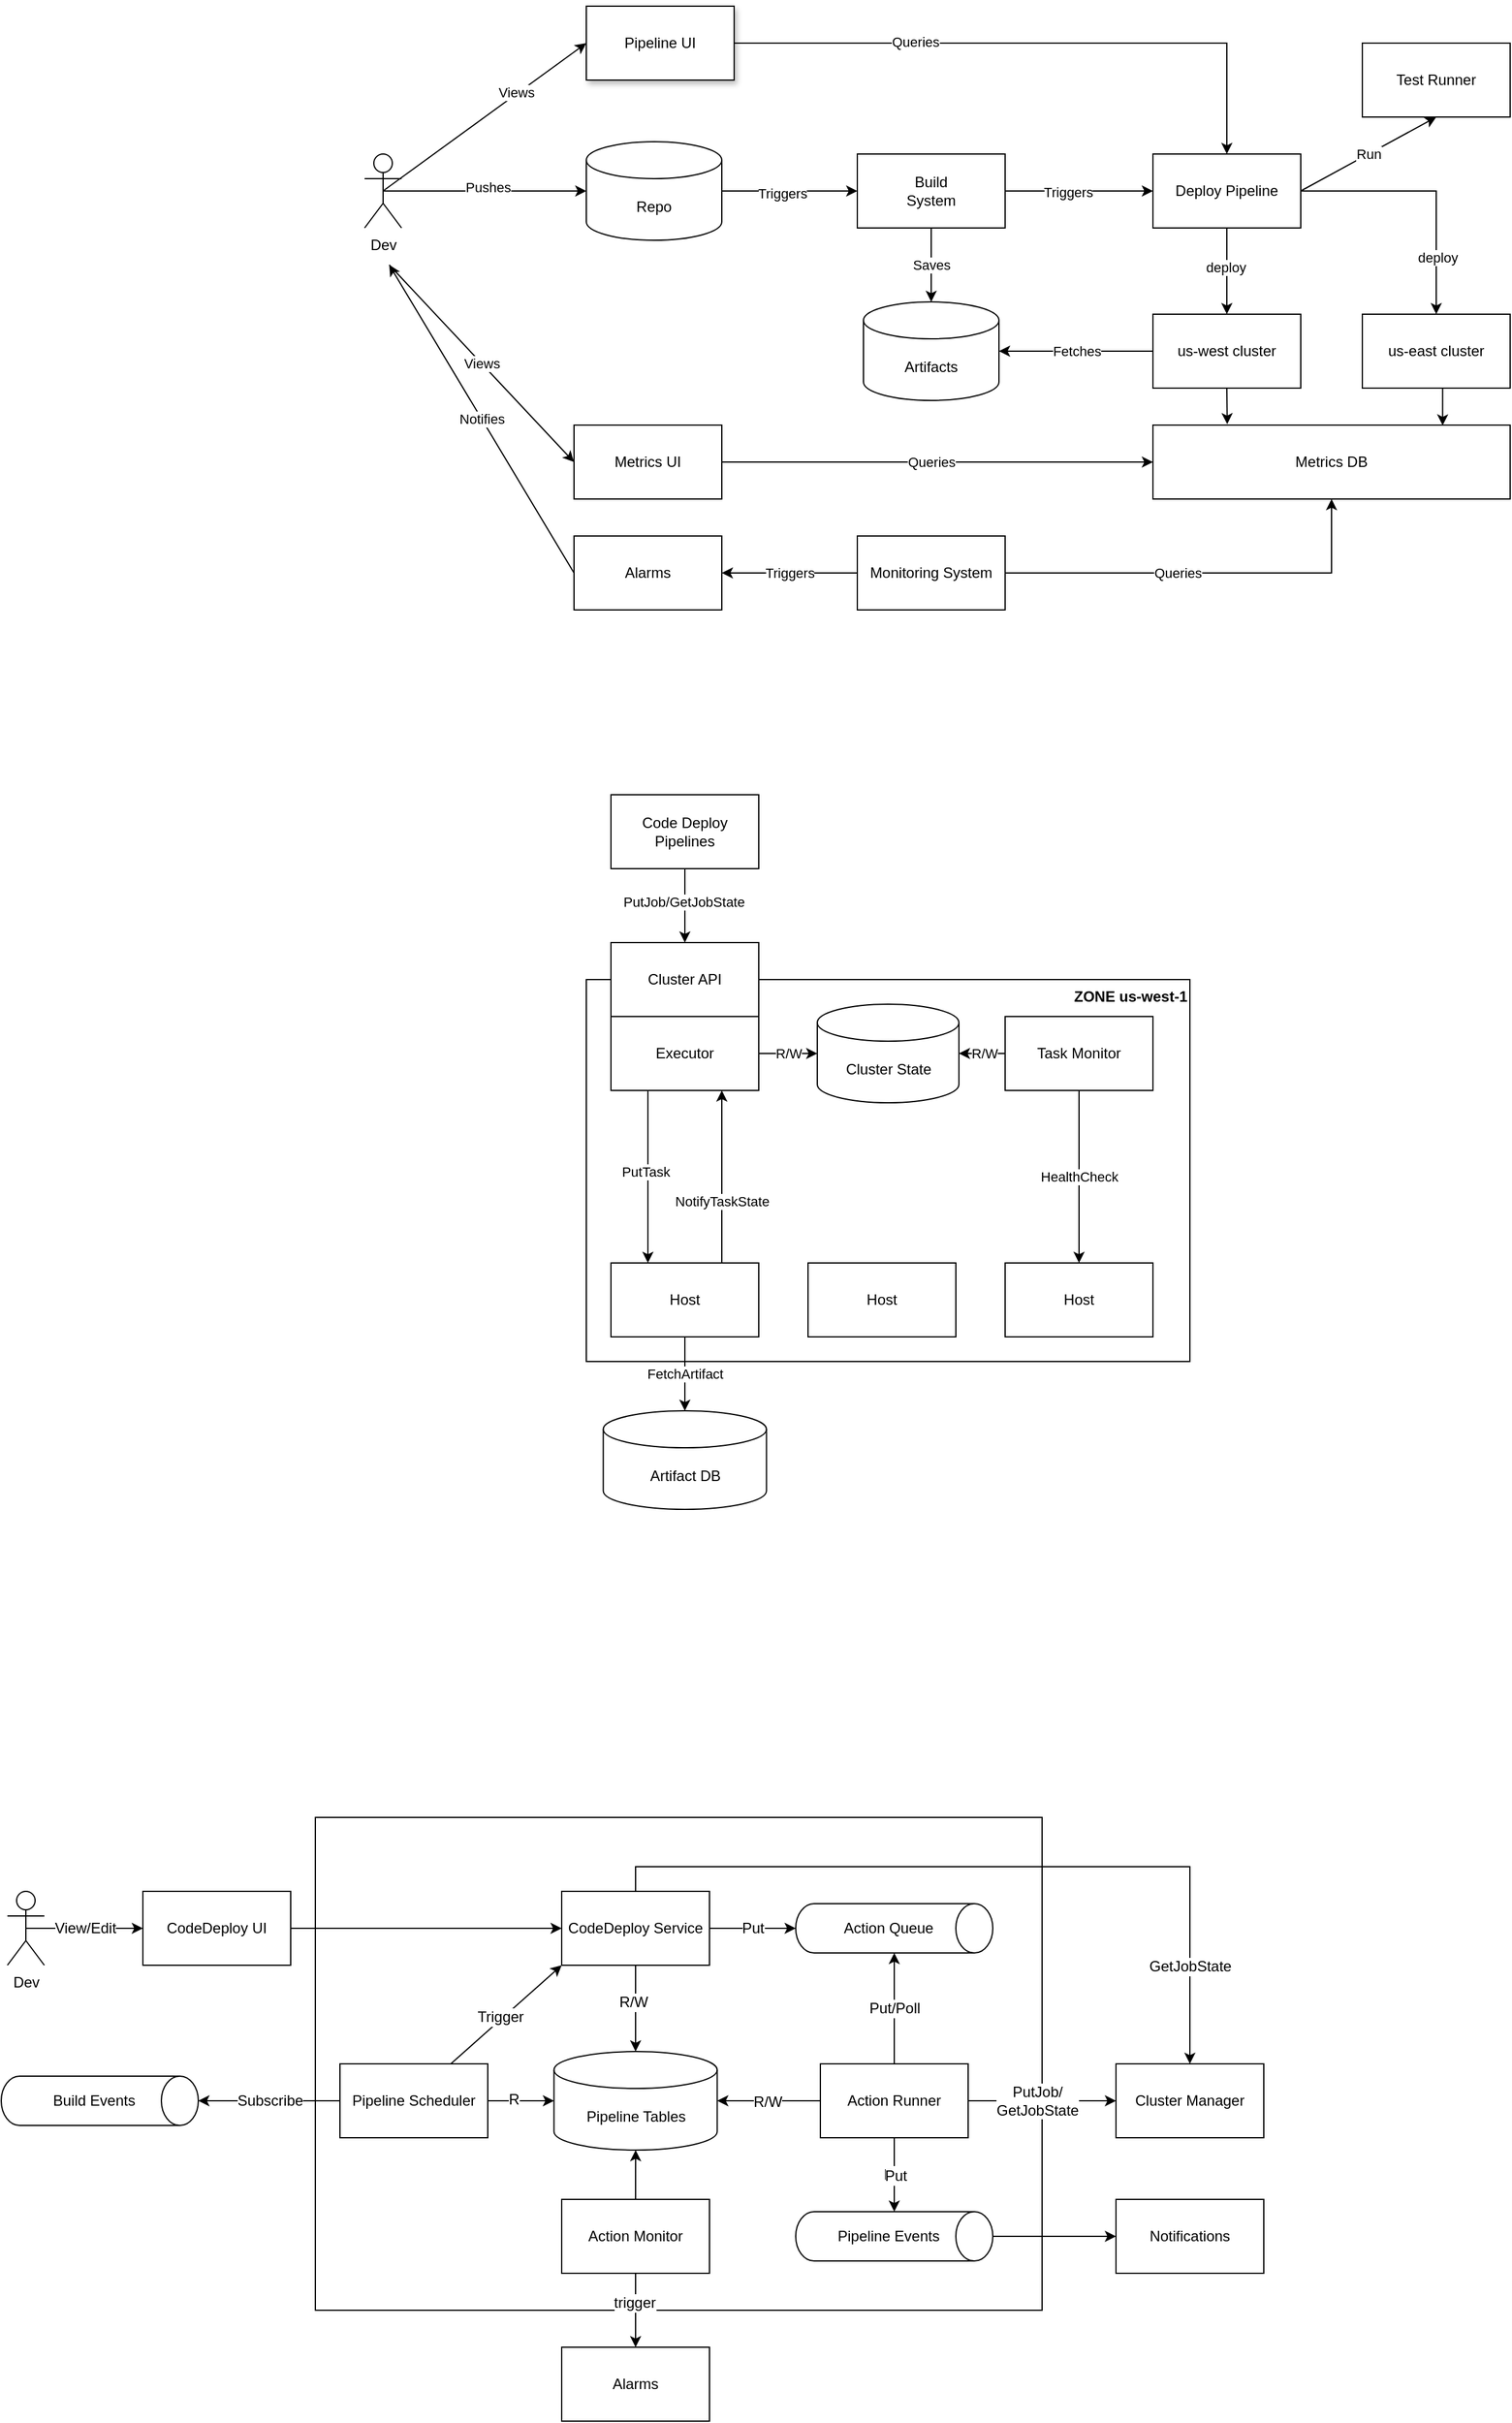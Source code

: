 <mxfile version="16.4.7" type="device"><diagram id="ZJNWCx5yn6Yoh9nmgVAS" name="Page-1"><mxGraphModel dx="2101" dy="654" grid="1" gridSize="10" guides="1" tooltips="1" connect="1" arrows="1" fold="1" page="1" pageScale="1" pageWidth="850" pageHeight="1100" math="0" shadow="0"><root><mxCell id="0"/><mxCell id="1" parent="0"/><mxCell id="Eb_jl60fn-c8rnRYGFvV-99" value="" style="rounded=0;whiteSpace=wrap;html=1;align=right;verticalAlign=top;" vertex="1" parent="1"><mxGeometry x="-180" y="1490" width="590" height="400" as="geometry"/></mxCell><mxCell id="Eb_jl60fn-c8rnRYGFvV-41" value="&lt;b&gt;ZONE us-west-1&lt;/b&gt;" style="rounded=0;whiteSpace=wrap;html=1;align=right;verticalAlign=top;" vertex="1" parent="1"><mxGeometry x="40" y="810" width="490" height="310" as="geometry"/></mxCell><mxCell id="Eb_jl60fn-c8rnRYGFvV-8" style="edgeStyle=orthogonalEdgeStyle;rounded=0;orthogonalLoop=1;jettySize=auto;html=1;exitX=1;exitY=0.5;exitDx=0;exitDy=0;exitPerimeter=0;entryX=0;entryY=0.5;entryDx=0;entryDy=0;" edge="1" parent="1" source="Eb_jl60fn-c8rnRYGFvV-1" target="Eb_jl60fn-c8rnRYGFvV-4"><mxGeometry relative="1" as="geometry"/></mxCell><mxCell id="Eb_jl60fn-c8rnRYGFvV-12" value="Triggers" style="edgeLabel;html=1;align=center;verticalAlign=middle;resizable=0;points=[];" vertex="1" connectable="0" parent="Eb_jl60fn-c8rnRYGFvV-8"><mxGeometry x="-0.106" y="-2" relative="1" as="geometry"><mxPoint as="offset"/></mxGeometry></mxCell><mxCell id="Eb_jl60fn-c8rnRYGFvV-1" value="Repo" style="shape=cylinder3;whiteSpace=wrap;html=1;boundedLbl=1;backgroundOutline=1;size=15;" vertex="1" parent="1"><mxGeometry x="40" y="130" width="110" height="80" as="geometry"/></mxCell><mxCell id="Eb_jl60fn-c8rnRYGFvV-3" style="edgeStyle=orthogonalEdgeStyle;rounded=0;orthogonalLoop=1;jettySize=auto;html=1;exitX=0.5;exitY=0.5;exitDx=0;exitDy=0;exitPerimeter=0;entryX=0;entryY=0.5;entryDx=0;entryDy=0;entryPerimeter=0;" edge="1" parent="1" source="Eb_jl60fn-c8rnRYGFvV-2" target="Eb_jl60fn-c8rnRYGFvV-1"><mxGeometry relative="1" as="geometry"/></mxCell><mxCell id="Eb_jl60fn-c8rnRYGFvV-13" value="Pushes" style="edgeLabel;html=1;align=center;verticalAlign=middle;resizable=0;points=[];" vertex="1" connectable="0" parent="Eb_jl60fn-c8rnRYGFvV-3"><mxGeometry x="0.033" y="3" relative="1" as="geometry"><mxPoint as="offset"/></mxGeometry></mxCell><mxCell id="Eb_jl60fn-c8rnRYGFvV-21" style="rounded=0;orthogonalLoop=1;jettySize=auto;html=1;exitX=0.5;exitY=0.5;exitDx=0;exitDy=0;exitPerimeter=0;entryX=0;entryY=0.5;entryDx=0;entryDy=0;" edge="1" parent="1" source="Eb_jl60fn-c8rnRYGFvV-2" target="Eb_jl60fn-c8rnRYGFvV-20"><mxGeometry relative="1" as="geometry"/></mxCell><mxCell id="Eb_jl60fn-c8rnRYGFvV-22" value="Views" style="edgeLabel;html=1;align=center;verticalAlign=middle;resizable=0;points=[];" vertex="1" connectable="0" parent="Eb_jl60fn-c8rnRYGFvV-21"><mxGeometry x="0.317" y="2" relative="1" as="geometry"><mxPoint as="offset"/></mxGeometry></mxCell><mxCell id="Eb_jl60fn-c8rnRYGFvV-2" value="Dev" style="shape=umlActor;verticalLabelPosition=bottom;verticalAlign=top;html=1;outlineConnect=0;" vertex="1" parent="1"><mxGeometry x="-140" y="140" width="30" height="60" as="geometry"/></mxCell><mxCell id="Eb_jl60fn-c8rnRYGFvV-7" value="Saves" style="edgeStyle=orthogonalEdgeStyle;rounded=0;orthogonalLoop=1;jettySize=auto;html=1;exitX=0.5;exitY=1;exitDx=0;exitDy=0;entryX=0.5;entryY=0;entryDx=0;entryDy=0;entryPerimeter=0;" edge="1" parent="1" source="Eb_jl60fn-c8rnRYGFvV-4" target="Eb_jl60fn-c8rnRYGFvV-5"><mxGeometry relative="1" as="geometry"/></mxCell><mxCell id="Eb_jl60fn-c8rnRYGFvV-10" style="edgeStyle=orthogonalEdgeStyle;rounded=0;orthogonalLoop=1;jettySize=auto;html=1;exitX=1;exitY=0.5;exitDx=0;exitDy=0;entryX=0;entryY=0.5;entryDx=0;entryDy=0;" edge="1" parent="1" source="Eb_jl60fn-c8rnRYGFvV-4" target="Eb_jl60fn-c8rnRYGFvV-9"><mxGeometry relative="1" as="geometry"/></mxCell><mxCell id="Eb_jl60fn-c8rnRYGFvV-11" value="Triggers" style="edgeLabel;html=1;align=center;verticalAlign=middle;resizable=0;points=[];" vertex="1" connectable="0" parent="Eb_jl60fn-c8rnRYGFvV-10"><mxGeometry x="-0.147" y="-1" relative="1" as="geometry"><mxPoint as="offset"/></mxGeometry></mxCell><mxCell id="Eb_jl60fn-c8rnRYGFvV-4" value="Build&lt;br&gt;System" style="rounded=0;whiteSpace=wrap;html=1;" vertex="1" parent="1"><mxGeometry x="260" y="140" width="120" height="60" as="geometry"/></mxCell><mxCell id="Eb_jl60fn-c8rnRYGFvV-5" value="Artifacts" style="shape=cylinder3;whiteSpace=wrap;html=1;boundedLbl=1;backgroundOutline=1;size=15;" vertex="1" parent="1"><mxGeometry x="265" y="260" width="110" height="80" as="geometry"/></mxCell><mxCell id="Eb_jl60fn-c8rnRYGFvV-15" style="edgeStyle=orthogonalEdgeStyle;rounded=0;orthogonalLoop=1;jettySize=auto;html=1;exitX=0.5;exitY=1;exitDx=0;exitDy=0;" edge="1" parent="1" source="Eb_jl60fn-c8rnRYGFvV-9" target="Eb_jl60fn-c8rnRYGFvV-14"><mxGeometry relative="1" as="geometry"/></mxCell><mxCell id="Eb_jl60fn-c8rnRYGFvV-16" value="deploy" style="edgeLabel;html=1;align=center;verticalAlign=middle;resizable=0;points=[];" vertex="1" connectable="0" parent="Eb_jl60fn-c8rnRYGFvV-15"><mxGeometry x="-0.096" y="-1" relative="1" as="geometry"><mxPoint as="offset"/></mxGeometry></mxCell><mxCell id="Eb_jl60fn-c8rnRYGFvV-18" style="edgeStyle=orthogonalEdgeStyle;rounded=0;orthogonalLoop=1;jettySize=auto;html=1;exitX=1;exitY=0.5;exitDx=0;exitDy=0;entryX=0.5;entryY=0;entryDx=0;entryDy=0;" edge="1" parent="1" source="Eb_jl60fn-c8rnRYGFvV-9" target="Eb_jl60fn-c8rnRYGFvV-17"><mxGeometry relative="1" as="geometry"/></mxCell><mxCell id="Eb_jl60fn-c8rnRYGFvV-19" value="deploy" style="edgeLabel;html=1;align=center;verticalAlign=middle;resizable=0;points=[];" vertex="1" connectable="0" parent="Eb_jl60fn-c8rnRYGFvV-18"><mxGeometry x="0.558" y="1" relative="1" as="geometry"><mxPoint as="offset"/></mxGeometry></mxCell><mxCell id="Eb_jl60fn-c8rnRYGFvV-71" value="Run" style="edgeStyle=none;rounded=0;orthogonalLoop=1;jettySize=auto;html=1;exitX=1;exitY=0.5;exitDx=0;exitDy=0;entryX=0.5;entryY=1;entryDx=0;entryDy=0;startArrow=none;startFill=0;endArrow=classic;endFill=1;" edge="1" parent="1" source="Eb_jl60fn-c8rnRYGFvV-9" target="Eb_jl60fn-c8rnRYGFvV-70"><mxGeometry relative="1" as="geometry"/></mxCell><mxCell id="Eb_jl60fn-c8rnRYGFvV-9" value="Deploy Pipeline" style="rounded=0;whiteSpace=wrap;html=1;" vertex="1" parent="1"><mxGeometry x="500" y="140" width="120" height="60" as="geometry"/></mxCell><mxCell id="Eb_jl60fn-c8rnRYGFvV-23" value="Fetches" style="edgeStyle=orthogonalEdgeStyle;rounded=0;orthogonalLoop=1;jettySize=auto;html=1;exitX=0;exitY=0.5;exitDx=0;exitDy=0;entryX=1;entryY=0.5;entryDx=0;entryDy=0;entryPerimeter=0;" edge="1" parent="1" source="Eb_jl60fn-c8rnRYGFvV-14" target="Eb_jl60fn-c8rnRYGFvV-5"><mxGeometry relative="1" as="geometry"/></mxCell><mxCell id="Eb_jl60fn-c8rnRYGFvV-25" style="edgeStyle=orthogonalEdgeStyle;rounded=0;orthogonalLoop=1;jettySize=auto;html=1;exitX=0.5;exitY=1;exitDx=0;exitDy=0;entryX=0.208;entryY=-0.012;entryDx=0;entryDy=0;entryPerimeter=0;" edge="1" parent="1" source="Eb_jl60fn-c8rnRYGFvV-14" target="Eb_jl60fn-c8rnRYGFvV-24"><mxGeometry relative="1" as="geometry"/></mxCell><mxCell id="Eb_jl60fn-c8rnRYGFvV-14" value="us-west cluster" style="rounded=0;whiteSpace=wrap;html=1;" vertex="1" parent="1"><mxGeometry x="500" y="270" width="120" height="60" as="geometry"/></mxCell><mxCell id="Eb_jl60fn-c8rnRYGFvV-26" style="edgeStyle=orthogonalEdgeStyle;rounded=0;orthogonalLoop=1;jettySize=auto;html=1;exitX=0.5;exitY=1;exitDx=0;exitDy=0;entryX=0.811;entryY=0.005;entryDx=0;entryDy=0;entryPerimeter=0;" edge="1" parent="1" source="Eb_jl60fn-c8rnRYGFvV-17" target="Eb_jl60fn-c8rnRYGFvV-24"><mxGeometry relative="1" as="geometry"/></mxCell><mxCell id="Eb_jl60fn-c8rnRYGFvV-17" value="us-east cluster" style="rounded=0;whiteSpace=wrap;html=1;" vertex="1" parent="1"><mxGeometry x="670" y="270" width="120" height="60" as="geometry"/></mxCell><mxCell id="Eb_jl60fn-c8rnRYGFvV-39" style="edgeStyle=orthogonalEdgeStyle;rounded=0;orthogonalLoop=1;jettySize=auto;html=1;exitX=1;exitY=0.5;exitDx=0;exitDy=0;entryX=0.5;entryY=0;entryDx=0;entryDy=0;startArrow=none;startFill=0;endArrow=classic;endFill=1;" edge="1" parent="1" source="Eb_jl60fn-c8rnRYGFvV-20" target="Eb_jl60fn-c8rnRYGFvV-9"><mxGeometry relative="1" as="geometry"/></mxCell><mxCell id="Eb_jl60fn-c8rnRYGFvV-40" value="Queries" style="edgeLabel;html=1;align=center;verticalAlign=middle;resizable=0;points=[];" vertex="1" connectable="0" parent="Eb_jl60fn-c8rnRYGFvV-39"><mxGeometry x="-0.402" y="1" relative="1" as="geometry"><mxPoint as="offset"/></mxGeometry></mxCell><mxCell id="Eb_jl60fn-c8rnRYGFvV-20" value="Pipeline UI" style="rounded=0;whiteSpace=wrap;html=1;shadow=1;" vertex="1" parent="1"><mxGeometry x="40" y="20" width="120" height="60" as="geometry"/></mxCell><mxCell id="Eb_jl60fn-c8rnRYGFvV-24" value="Metrics DB" style="rounded=0;whiteSpace=wrap;html=1;" vertex="1" parent="1"><mxGeometry x="500" y="360" width="290" height="60" as="geometry"/></mxCell><mxCell id="Eb_jl60fn-c8rnRYGFvV-29" style="edgeStyle=orthogonalEdgeStyle;rounded=0;orthogonalLoop=1;jettySize=auto;html=1;exitX=1;exitY=0.5;exitDx=0;exitDy=0;" edge="1" parent="1" source="Eb_jl60fn-c8rnRYGFvV-28" target="Eb_jl60fn-c8rnRYGFvV-24"><mxGeometry relative="1" as="geometry"/></mxCell><mxCell id="Eb_jl60fn-c8rnRYGFvV-30" value="Queries" style="edgeLabel;html=1;align=center;verticalAlign=middle;resizable=0;points=[];" vertex="1" connectable="0" parent="Eb_jl60fn-c8rnRYGFvV-29"><mxGeometry x="-0.143" relative="1" as="geometry"><mxPoint as="offset"/></mxGeometry></mxCell><mxCell id="Eb_jl60fn-c8rnRYGFvV-34" value="Triggers" style="edgeStyle=orthogonalEdgeStyle;rounded=0;orthogonalLoop=1;jettySize=auto;html=1;exitX=0;exitY=0.5;exitDx=0;exitDy=0;" edge="1" parent="1" source="Eb_jl60fn-c8rnRYGFvV-28" target="Eb_jl60fn-c8rnRYGFvV-31"><mxGeometry relative="1" as="geometry"/></mxCell><mxCell id="Eb_jl60fn-c8rnRYGFvV-28" value="Monitoring System" style="rounded=0;whiteSpace=wrap;html=1;" vertex="1" parent="1"><mxGeometry x="260" y="450" width="120" height="60" as="geometry"/></mxCell><mxCell id="Eb_jl60fn-c8rnRYGFvV-35" value="Notifies" style="rounded=0;orthogonalLoop=1;jettySize=auto;html=1;exitX=0;exitY=0.5;exitDx=0;exitDy=0;" edge="1" parent="1" source="Eb_jl60fn-c8rnRYGFvV-31"><mxGeometry relative="1" as="geometry"><mxPoint x="-120" y="230" as="targetPoint"/></mxGeometry></mxCell><mxCell id="Eb_jl60fn-c8rnRYGFvV-31" value="Alarms" style="rounded=0;whiteSpace=wrap;html=1;" vertex="1" parent="1"><mxGeometry x="30" y="450" width="120" height="60" as="geometry"/></mxCell><mxCell id="Eb_jl60fn-c8rnRYGFvV-33" style="edgeStyle=orthogonalEdgeStyle;rounded=0;orthogonalLoop=1;jettySize=auto;html=1;exitX=1;exitY=0.5;exitDx=0;exitDy=0;" edge="1" parent="1" source="Eb_jl60fn-c8rnRYGFvV-32" target="Eb_jl60fn-c8rnRYGFvV-24"><mxGeometry relative="1" as="geometry"/></mxCell><mxCell id="Eb_jl60fn-c8rnRYGFvV-72" value="Queries" style="edgeLabel;html=1;align=center;verticalAlign=middle;resizable=0;points=[];" vertex="1" connectable="0" parent="Eb_jl60fn-c8rnRYGFvV-33"><mxGeometry x="-0.098" relative="1" as="geometry"><mxPoint x="12" as="offset"/></mxGeometry></mxCell><mxCell id="Eb_jl60fn-c8rnRYGFvV-38" value="Views" style="edgeStyle=none;rounded=0;orthogonalLoop=1;jettySize=auto;html=1;exitX=0;exitY=0.5;exitDx=0;exitDy=0;startArrow=classic;startFill=1;endArrow=none;endFill=0;" edge="1" parent="1" source="Eb_jl60fn-c8rnRYGFvV-32"><mxGeometry relative="1" as="geometry"><mxPoint x="-120" y="230" as="targetPoint"/></mxGeometry></mxCell><mxCell id="Eb_jl60fn-c8rnRYGFvV-32" value="Metrics UI" style="rounded=0;whiteSpace=wrap;html=1;" vertex="1" parent="1"><mxGeometry x="30" y="360" width="120" height="60" as="geometry"/></mxCell><mxCell id="Eb_jl60fn-c8rnRYGFvV-42" value="Cluster API" style="rounded=0;whiteSpace=wrap;html=1;" vertex="1" parent="1"><mxGeometry x="60" y="780" width="120" height="60" as="geometry"/></mxCell><mxCell id="Eb_jl60fn-c8rnRYGFvV-43" value="Cluster State" style="shape=cylinder3;whiteSpace=wrap;html=1;boundedLbl=1;backgroundOutline=1;size=15;" vertex="1" parent="1"><mxGeometry x="227.5" y="830" width="115" height="80" as="geometry"/></mxCell><mxCell id="Eb_jl60fn-c8rnRYGFvV-64" value="HealthCheck" style="edgeStyle=orthogonalEdgeStyle;rounded=0;orthogonalLoop=1;jettySize=auto;html=1;exitX=0.5;exitY=1;exitDx=0;exitDy=0;startArrow=none;startFill=0;endArrow=classic;endFill=1;" edge="1" parent="1" source="Eb_jl60fn-c8rnRYGFvV-44" target="Eb_jl60fn-c8rnRYGFvV-55"><mxGeometry relative="1" as="geometry"/></mxCell><mxCell id="Eb_jl60fn-c8rnRYGFvV-65" style="edgeStyle=orthogonalEdgeStyle;rounded=0;orthogonalLoop=1;jettySize=auto;html=1;exitX=0;exitY=0.5;exitDx=0;exitDy=0;entryX=1;entryY=0.5;entryDx=0;entryDy=0;entryPerimeter=0;startArrow=none;startFill=0;endArrow=classic;endFill=1;" edge="1" parent="1" source="Eb_jl60fn-c8rnRYGFvV-44" target="Eb_jl60fn-c8rnRYGFvV-43"><mxGeometry relative="1" as="geometry"/></mxCell><mxCell id="Eb_jl60fn-c8rnRYGFvV-66" value="R/W" style="edgeLabel;html=1;align=center;verticalAlign=middle;resizable=0;points=[];" vertex="1" connectable="0" parent="Eb_jl60fn-c8rnRYGFvV-65"><mxGeometry x="-0.064" relative="1" as="geometry"><mxPoint as="offset"/></mxGeometry></mxCell><mxCell id="Eb_jl60fn-c8rnRYGFvV-44" value="Task Monitor" style="rounded=0;whiteSpace=wrap;html=1;" vertex="1" parent="1"><mxGeometry x="380" y="840" width="120" height="60" as="geometry"/></mxCell><mxCell id="Eb_jl60fn-c8rnRYGFvV-59" value="NotifyTaskState" style="edgeStyle=orthogonalEdgeStyle;rounded=0;orthogonalLoop=1;jettySize=auto;html=1;exitX=0.75;exitY=0;exitDx=0;exitDy=0;entryX=0.75;entryY=1;entryDx=0;entryDy=0;startArrow=none;startFill=0;endArrow=classic;endFill=1;" edge="1" parent="1" source="Eb_jl60fn-c8rnRYGFvV-53" target="Eb_jl60fn-c8rnRYGFvV-56"><mxGeometry x="-0.286" relative="1" as="geometry"><mxPoint as="offset"/></mxGeometry></mxCell><mxCell id="Eb_jl60fn-c8rnRYGFvV-68" value="FetchArtifact" style="rounded=0;orthogonalLoop=1;jettySize=auto;html=1;exitX=0.5;exitY=1;exitDx=0;exitDy=0;startArrow=none;startFill=0;endArrow=classic;endFill=1;entryX=0.5;entryY=0;entryDx=0;entryDy=0;entryPerimeter=0;" edge="1" parent="1" source="Eb_jl60fn-c8rnRYGFvV-53" target="Eb_jl60fn-c8rnRYGFvV-67"><mxGeometry relative="1" as="geometry"/></mxCell><mxCell id="Eb_jl60fn-c8rnRYGFvV-53" value="Host" style="rounded=0;whiteSpace=wrap;html=1;" vertex="1" parent="1"><mxGeometry x="60" y="1040" width="120" height="60" as="geometry"/></mxCell><mxCell id="Eb_jl60fn-c8rnRYGFvV-54" value="Host" style="rounded=0;whiteSpace=wrap;html=1;" vertex="1" parent="1"><mxGeometry x="220" y="1040" width="120" height="60" as="geometry"/></mxCell><mxCell id="Eb_jl60fn-c8rnRYGFvV-55" value="Host" style="rounded=0;whiteSpace=wrap;html=1;" vertex="1" parent="1"><mxGeometry x="380" y="1040" width="120" height="60" as="geometry"/></mxCell><mxCell id="Eb_jl60fn-c8rnRYGFvV-57" style="edgeStyle=orthogonalEdgeStyle;rounded=0;orthogonalLoop=1;jettySize=auto;html=1;exitX=0.25;exitY=1;exitDx=0;exitDy=0;entryX=0.25;entryY=0;entryDx=0;entryDy=0;startArrow=none;startFill=0;endArrow=classic;endFill=1;" edge="1" parent="1" source="Eb_jl60fn-c8rnRYGFvV-56" target="Eb_jl60fn-c8rnRYGFvV-53"><mxGeometry relative="1" as="geometry"/></mxCell><mxCell id="Eb_jl60fn-c8rnRYGFvV-58" value="PutTask" style="edgeLabel;html=1;align=center;verticalAlign=middle;resizable=0;points=[];" vertex="1" connectable="0" parent="Eb_jl60fn-c8rnRYGFvV-57"><mxGeometry x="-0.062" y="-2" relative="1" as="geometry"><mxPoint as="offset"/></mxGeometry></mxCell><mxCell id="Eb_jl60fn-c8rnRYGFvV-60" value="R/W" style="edgeStyle=orthogonalEdgeStyle;rounded=0;orthogonalLoop=1;jettySize=auto;html=1;exitX=1;exitY=0.5;exitDx=0;exitDy=0;entryX=0;entryY=0.5;entryDx=0;entryDy=0;entryPerimeter=0;startArrow=none;startFill=0;endArrow=classic;endFill=1;" edge="1" parent="1" source="Eb_jl60fn-c8rnRYGFvV-56" target="Eb_jl60fn-c8rnRYGFvV-43"><mxGeometry relative="1" as="geometry"/></mxCell><mxCell id="Eb_jl60fn-c8rnRYGFvV-56" value="Executor" style="rounded=0;whiteSpace=wrap;html=1;" vertex="1" parent="1"><mxGeometry x="60" y="840" width="120" height="60" as="geometry"/></mxCell><mxCell id="Eb_jl60fn-c8rnRYGFvV-62" style="edgeStyle=orthogonalEdgeStyle;rounded=0;orthogonalLoop=1;jettySize=auto;html=1;exitX=0.5;exitY=1;exitDx=0;exitDy=0;entryX=0.5;entryY=0;entryDx=0;entryDy=0;startArrow=none;startFill=0;endArrow=classic;endFill=1;" edge="1" parent="1" source="Eb_jl60fn-c8rnRYGFvV-61" target="Eb_jl60fn-c8rnRYGFvV-42"><mxGeometry relative="1" as="geometry"/></mxCell><mxCell id="Eb_jl60fn-c8rnRYGFvV-63" value="PutJob/GetJobState" style="edgeLabel;html=1;align=center;verticalAlign=middle;resizable=0;points=[];" vertex="1" connectable="0" parent="Eb_jl60fn-c8rnRYGFvV-62"><mxGeometry x="-0.121" y="-1" relative="1" as="geometry"><mxPoint as="offset"/></mxGeometry></mxCell><mxCell id="Eb_jl60fn-c8rnRYGFvV-61" value="Code Deploy&lt;br&gt;Pipelines" style="rounded=0;whiteSpace=wrap;html=1;" vertex="1" parent="1"><mxGeometry x="60" y="660" width="120" height="60" as="geometry"/></mxCell><mxCell id="Eb_jl60fn-c8rnRYGFvV-67" value="Artifact DB" style="shape=cylinder3;whiteSpace=wrap;html=1;boundedLbl=1;backgroundOutline=1;size=15;" vertex="1" parent="1"><mxGeometry x="53.75" y="1160" width="132.5" height="80" as="geometry"/></mxCell><mxCell id="Eb_jl60fn-c8rnRYGFvV-70" value="Test Runner" style="rounded=0;whiteSpace=wrap;html=1;" vertex="1" parent="1"><mxGeometry x="670" y="50" width="120" height="60" as="geometry"/></mxCell><mxCell id="Eb_jl60fn-c8rnRYGFvV-79" value="Put" style="edgeStyle=none;rounded=0;orthogonalLoop=1;jettySize=auto;html=1;exitX=1;exitY=0.5;exitDx=0;exitDy=0;fontFamily=Helvetica;fontSize=12;fontColor=default;startArrow=none;startFill=0;endArrow=classic;endFill=1;" edge="1" parent="1" source="Eb_jl60fn-c8rnRYGFvV-73" target="Eb_jl60fn-c8rnRYGFvV-77"><mxGeometry relative="1" as="geometry"/></mxCell><mxCell id="Eb_jl60fn-c8rnRYGFvV-85" style="edgeStyle=none;rounded=0;orthogonalLoop=1;jettySize=auto;html=1;exitX=0.5;exitY=1;exitDx=0;exitDy=0;fontFamily=Helvetica;fontSize=12;fontColor=default;startArrow=none;startFill=0;endArrow=classic;endFill=1;" edge="1" parent="1" source="Eb_jl60fn-c8rnRYGFvV-73" target="Eb_jl60fn-c8rnRYGFvV-84"><mxGeometry relative="1" as="geometry"/></mxCell><mxCell id="Eb_jl60fn-c8rnRYGFvV-115" value="R/W" style="edgeLabel;html=1;align=center;verticalAlign=middle;resizable=0;points=[];fontSize=12;fontFamily=Helvetica;fontColor=default;" vertex="1" connectable="0" parent="Eb_jl60fn-c8rnRYGFvV-85"><mxGeometry x="-0.14" y="-2" relative="1" as="geometry"><mxPoint as="offset"/></mxGeometry></mxCell><mxCell id="Eb_jl60fn-c8rnRYGFvV-112" style="edgeStyle=orthogonalEdgeStyle;rounded=0;orthogonalLoop=1;jettySize=auto;html=1;exitX=0.5;exitY=0;exitDx=0;exitDy=0;entryX=0.5;entryY=0;entryDx=0;entryDy=0;fontFamily=Helvetica;fontSize=12;fontColor=default;startArrow=none;startFill=0;endArrow=classic;endFill=1;" edge="1" parent="1" source="Eb_jl60fn-c8rnRYGFvV-73" target="Eb_jl60fn-c8rnRYGFvV-83"><mxGeometry relative="1" as="geometry"/></mxCell><mxCell id="Eb_jl60fn-c8rnRYGFvV-113" value="GetJobState" style="edgeLabel;html=1;align=center;verticalAlign=middle;resizable=0;points=[];fontSize=12;fontFamily=Helvetica;fontColor=default;" vertex="1" connectable="0" parent="Eb_jl60fn-c8rnRYGFvV-112"><mxGeometry x="0.749" relative="1" as="geometry"><mxPoint as="offset"/></mxGeometry></mxCell><mxCell id="Eb_jl60fn-c8rnRYGFvV-73" value="CodeDeploy Service" style="rounded=0;whiteSpace=wrap;html=1;" vertex="1" parent="1"><mxGeometry x="20" y="1550" width="120" height="60" as="geometry"/></mxCell><mxCell id="Eb_jl60fn-c8rnRYGFvV-80" value="Put/Poll" style="edgeStyle=none;rounded=0;orthogonalLoop=1;jettySize=auto;html=1;exitX=0.5;exitY=0;exitDx=0;exitDy=0;entryX=1;entryY=0.5;entryDx=0;entryDy=0;entryPerimeter=0;fontFamily=Helvetica;fontSize=12;fontColor=default;startArrow=none;startFill=0;endArrow=classic;endFill=1;" edge="1" parent="1" source="Eb_jl60fn-c8rnRYGFvV-76" target="Eb_jl60fn-c8rnRYGFvV-77"><mxGeometry relative="1" as="geometry"/></mxCell><mxCell id="Eb_jl60fn-c8rnRYGFvV-87" value="PutJob/&lt;br&gt;GetJobState" style="edgeStyle=none;rounded=0;orthogonalLoop=1;jettySize=auto;html=1;exitX=1;exitY=0.5;exitDx=0;exitDy=0;fontFamily=Helvetica;fontSize=12;fontColor=default;startArrow=none;startFill=0;endArrow=classic;endFill=1;" edge="1" parent="1" source="Eb_jl60fn-c8rnRYGFvV-76" target="Eb_jl60fn-c8rnRYGFvV-83"><mxGeometry x="-0.077" relative="1" as="geometry"><mxPoint as="offset"/></mxGeometry></mxCell><mxCell id="Eb_jl60fn-c8rnRYGFvV-94" style="edgeStyle=none;rounded=0;orthogonalLoop=1;jettySize=auto;html=1;exitX=0;exitY=0.5;exitDx=0;exitDy=0;entryX=1;entryY=0.5;entryDx=0;entryDy=0;entryPerimeter=0;fontFamily=Helvetica;fontSize=12;fontColor=default;startArrow=none;startFill=0;endArrow=classic;endFill=1;" edge="1" parent="1" source="Eb_jl60fn-c8rnRYGFvV-76" target="Eb_jl60fn-c8rnRYGFvV-84"><mxGeometry relative="1" as="geometry"/></mxCell><mxCell id="Eb_jl60fn-c8rnRYGFvV-103" value="R/W" style="edgeLabel;html=1;align=center;verticalAlign=middle;resizable=0;points=[];fontSize=12;fontFamily=Helvetica;fontColor=default;" vertex="1" connectable="0" parent="Eb_jl60fn-c8rnRYGFvV-94"><mxGeometry x="0.044" y="1" relative="1" as="geometry"><mxPoint as="offset"/></mxGeometry></mxCell><mxCell id="Eb_jl60fn-c8rnRYGFvV-107" value="Put" style="edgeStyle=none;rounded=0;orthogonalLoop=1;jettySize=auto;html=1;exitX=0.5;exitY=1;exitDx=0;exitDy=0;entryX=0;entryY=0.5;entryDx=0;entryDy=0;entryPerimeter=0;fontFamily=Helvetica;fontSize=12;fontColor=default;startArrow=none;startFill=0;endArrow=classic;endFill=1;" edge="1" parent="1" source="Eb_jl60fn-c8rnRYGFvV-76" target="Eb_jl60fn-c8rnRYGFvV-105"><mxGeometry relative="1" as="geometry"/></mxCell><mxCell id="Eb_jl60fn-c8rnRYGFvV-121" value="Put" style="edgeLabel;html=1;align=center;verticalAlign=middle;resizable=0;points=[];fontSize=12;fontFamily=Helvetica;fontColor=default;" vertex="1" connectable="0" parent="Eb_jl60fn-c8rnRYGFvV-107"><mxGeometry x="0.01" y="2" relative="1" as="geometry"><mxPoint x="-1" as="offset"/></mxGeometry></mxCell><mxCell id="Eb_jl60fn-c8rnRYGFvV-76" value="Action Runner" style="rounded=0;whiteSpace=wrap;html=1;" vertex="1" parent="1"><mxGeometry x="230" y="1690" width="120" height="60" as="geometry"/></mxCell><mxCell id="Eb_jl60fn-c8rnRYGFvV-77" value="" style="shape=cylinder3;boundedLbl=1;backgroundOutline=1;size=15;rotation=90;whiteSpace=wrap;html=1;" vertex="1" parent="1"><mxGeometry x="270" y="1500" width="40" height="160" as="geometry"/></mxCell><mxCell id="Eb_jl60fn-c8rnRYGFvV-78" value="Action Queue" style="text;html=1;align=center;verticalAlign=middle;resizable=0;points=[];autosize=1;strokeColor=none;fillColor=none;fontSize=12;fontFamily=Helvetica;fontColor=default;" vertex="1" parent="1"><mxGeometry x="240" y="1570" width="90" height="20" as="geometry"/></mxCell><mxCell id="Eb_jl60fn-c8rnRYGFvV-83" value="Cluster Manager" style="rounded=0;whiteSpace=wrap;html=1;" vertex="1" parent="1"><mxGeometry x="470" y="1690" width="120" height="60" as="geometry"/></mxCell><mxCell id="Eb_jl60fn-c8rnRYGFvV-84" value="Pipeline Tables" style="shape=cylinder3;whiteSpace=wrap;html=1;boundedLbl=1;backgroundOutline=1;size=15;" vertex="1" parent="1"><mxGeometry x="13.75" y="1680" width="132.5" height="80" as="geometry"/></mxCell><mxCell id="Eb_jl60fn-c8rnRYGFvV-91" value="" style="edgeStyle=none;rounded=0;orthogonalLoop=1;jettySize=auto;html=1;fontFamily=Helvetica;fontSize=12;fontColor=default;startArrow=none;startFill=0;endArrow=classic;endFill=1;" edge="1" parent="1" source="Eb_jl60fn-c8rnRYGFvV-86" target="Eb_jl60fn-c8rnRYGFvV-73"><mxGeometry relative="1" as="geometry"/></mxCell><mxCell id="Eb_jl60fn-c8rnRYGFvV-86" value="CodeDeploy UI" style="rounded=0;whiteSpace=wrap;html=1;" vertex="1" parent="1"><mxGeometry x="-320" y="1550" width="120" height="60" as="geometry"/></mxCell><mxCell id="Eb_jl60fn-c8rnRYGFvV-93" value="View/Edit" style="edgeStyle=none;rounded=0;orthogonalLoop=1;jettySize=auto;html=1;exitX=0.5;exitY=0.5;exitDx=0;exitDy=0;exitPerimeter=0;fontFamily=Helvetica;fontSize=12;fontColor=default;startArrow=none;startFill=0;endArrow=classic;endFill=1;" edge="1" parent="1" source="Eb_jl60fn-c8rnRYGFvV-92" target="Eb_jl60fn-c8rnRYGFvV-86"><mxGeometry relative="1" as="geometry"><Array as="points"/></mxGeometry></mxCell><mxCell id="Eb_jl60fn-c8rnRYGFvV-92" value="Dev" style="shape=umlActor;verticalLabelPosition=bottom;verticalAlign=top;html=1;outlineConnect=0;" vertex="1" parent="1"><mxGeometry x="-430" y="1550" width="30" height="60" as="geometry"/></mxCell><mxCell id="Eb_jl60fn-c8rnRYGFvV-101" style="edgeStyle=none;rounded=0;orthogonalLoop=1;jettySize=auto;html=1;exitX=0.5;exitY=1;exitDx=0;exitDy=0;fontFamily=Helvetica;fontSize=12;fontColor=default;startArrow=none;startFill=0;endArrow=classic;endFill=1;" edge="1" parent="1" source="Eb_jl60fn-c8rnRYGFvV-95" target="Eb_jl60fn-c8rnRYGFvV-100"><mxGeometry relative="1" as="geometry"/></mxCell><mxCell id="Eb_jl60fn-c8rnRYGFvV-120" value="trigger" style="edgeLabel;html=1;align=center;verticalAlign=middle;resizable=0;points=[];fontSize=12;fontFamily=Helvetica;fontColor=default;" vertex="1" connectable="0" parent="Eb_jl60fn-c8rnRYGFvV-101"><mxGeometry x="-0.195" y="-1" relative="1" as="geometry"><mxPoint as="offset"/></mxGeometry></mxCell><mxCell id="Eb_jl60fn-c8rnRYGFvV-122" style="edgeStyle=orthogonalEdgeStyle;rounded=0;orthogonalLoop=1;jettySize=auto;html=1;exitX=0.5;exitY=0;exitDx=0;exitDy=0;fontFamily=Helvetica;fontSize=12;fontColor=default;startArrow=none;startFill=0;endArrow=classic;endFill=1;" edge="1" parent="1" source="Eb_jl60fn-c8rnRYGFvV-95" target="Eb_jl60fn-c8rnRYGFvV-84"><mxGeometry relative="1" as="geometry"/></mxCell><mxCell id="Eb_jl60fn-c8rnRYGFvV-95" value="Action Monitor" style="rounded=0;whiteSpace=wrap;html=1;" vertex="1" parent="1"><mxGeometry x="20" y="1800" width="120" height="60" as="geometry"/></mxCell><mxCell id="Eb_jl60fn-c8rnRYGFvV-100" value="Alarms" style="rounded=0;whiteSpace=wrap;html=1;" vertex="1" parent="1"><mxGeometry x="20" y="1920" width="120" height="60" as="geometry"/></mxCell><mxCell id="Eb_jl60fn-c8rnRYGFvV-126" style="edgeStyle=orthogonalEdgeStyle;rounded=0;orthogonalLoop=1;jettySize=auto;html=1;exitX=0.5;exitY=0;exitDx=0;exitDy=0;exitPerimeter=0;entryX=0;entryY=0.5;entryDx=0;entryDy=0;fontFamily=Helvetica;fontSize=12;fontColor=default;startArrow=none;startFill=0;endArrow=classic;endFill=1;" edge="1" parent="1" source="Eb_jl60fn-c8rnRYGFvV-105" target="Eb_jl60fn-c8rnRYGFvV-125"><mxGeometry relative="1" as="geometry"/></mxCell><mxCell id="Eb_jl60fn-c8rnRYGFvV-105" value="" style="shape=cylinder3;boundedLbl=1;backgroundOutline=1;size=15;rotation=90;whiteSpace=wrap;html=1;" vertex="1" parent="1"><mxGeometry x="270" y="1750" width="40" height="160" as="geometry"/></mxCell><mxCell id="Eb_jl60fn-c8rnRYGFvV-106" value="Pipeline Events" style="text;html=1;align=center;verticalAlign=middle;resizable=0;points=[];autosize=1;strokeColor=none;fillColor=none;fontSize=12;fontFamily=Helvetica;fontColor=default;" vertex="1" parent="1"><mxGeometry x="235" y="1820" width="100" height="20" as="geometry"/></mxCell><mxCell id="Eb_jl60fn-c8rnRYGFvV-109" style="edgeStyle=none;rounded=0;orthogonalLoop=1;jettySize=auto;html=1;exitX=0.75;exitY=0;exitDx=0;exitDy=0;entryX=0;entryY=1;entryDx=0;entryDy=0;fontFamily=Helvetica;fontSize=12;fontColor=default;startArrow=none;startFill=0;endArrow=classic;endFill=1;" edge="1" parent="1" source="Eb_jl60fn-c8rnRYGFvV-108" target="Eb_jl60fn-c8rnRYGFvV-73"><mxGeometry relative="1" as="geometry"/></mxCell><mxCell id="Eb_jl60fn-c8rnRYGFvV-116" value="Trigger" style="edgeLabel;html=1;align=center;verticalAlign=middle;resizable=0;points=[];fontSize=12;fontFamily=Helvetica;fontColor=default;" vertex="1" connectable="0" parent="Eb_jl60fn-c8rnRYGFvV-109"><mxGeometry x="-0.085" y="2" relative="1" as="geometry"><mxPoint as="offset"/></mxGeometry></mxCell><mxCell id="Eb_jl60fn-c8rnRYGFvV-114" style="edgeStyle=orthogonalEdgeStyle;rounded=0;orthogonalLoop=1;jettySize=auto;html=1;exitX=1;exitY=0.5;exitDx=0;exitDy=0;entryX=0;entryY=0.5;entryDx=0;entryDy=0;entryPerimeter=0;fontFamily=Helvetica;fontSize=12;fontColor=default;startArrow=none;startFill=0;endArrow=classic;endFill=1;" edge="1" parent="1" source="Eb_jl60fn-c8rnRYGFvV-108" target="Eb_jl60fn-c8rnRYGFvV-84"><mxGeometry relative="1" as="geometry"/></mxCell><mxCell id="Eb_jl60fn-c8rnRYGFvV-118" value="R" style="edgeLabel;html=1;align=center;verticalAlign=middle;resizable=0;points=[];fontSize=12;fontFamily=Helvetica;fontColor=default;" vertex="1" connectable="0" parent="Eb_jl60fn-c8rnRYGFvV-114"><mxGeometry x="-0.21" y="1" relative="1" as="geometry"><mxPoint as="offset"/></mxGeometry></mxCell><mxCell id="Eb_jl60fn-c8rnRYGFvV-131" value="Subscribe" style="edgeStyle=orthogonalEdgeStyle;rounded=0;orthogonalLoop=1;jettySize=auto;html=1;exitX=0;exitY=0.5;exitDx=0;exitDy=0;fontFamily=Helvetica;fontSize=12;fontColor=default;startArrow=none;startFill=0;endArrow=classic;endFill=1;" edge="1" parent="1" source="Eb_jl60fn-c8rnRYGFvV-108" target="Eb_jl60fn-c8rnRYGFvV-129"><mxGeometry relative="1" as="geometry"/></mxCell><mxCell id="Eb_jl60fn-c8rnRYGFvV-108" value="Pipeline Scheduler" style="rounded=0;whiteSpace=wrap;html=1;" vertex="1" parent="1"><mxGeometry x="-160" y="1690" width="120" height="60" as="geometry"/></mxCell><mxCell id="Eb_jl60fn-c8rnRYGFvV-125" value="Notifications" style="rounded=0;whiteSpace=wrap;html=1;" vertex="1" parent="1"><mxGeometry x="470" y="1800" width="120" height="60" as="geometry"/></mxCell><mxCell id="Eb_jl60fn-c8rnRYGFvV-129" value="" style="shape=cylinder3;boundedLbl=1;backgroundOutline=1;size=15;rotation=90;whiteSpace=wrap;html=1;" vertex="1" parent="1"><mxGeometry x="-375" y="1640" width="40" height="160" as="geometry"/></mxCell><mxCell id="Eb_jl60fn-c8rnRYGFvV-130" value="Build Events" style="text;html=1;align=center;verticalAlign=middle;resizable=0;points=[];autosize=1;strokeColor=none;fillColor=none;fontSize=12;fontFamily=Helvetica;fontColor=default;" vertex="1" parent="1"><mxGeometry x="-400" y="1710" width="80" height="20" as="geometry"/></mxCell></root></mxGraphModel></diagram></mxfile>